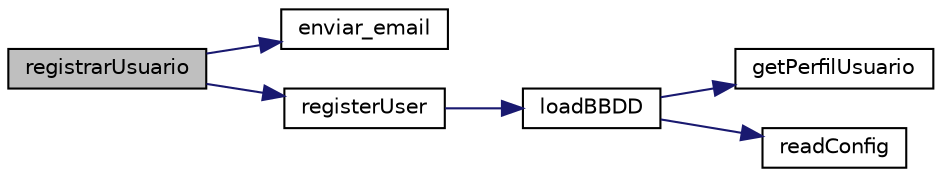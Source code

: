 digraph "registrarUsuario"
{
 // LATEX_PDF_SIZE
  edge [fontname="Helvetica",fontsize="10",labelfontname="Helvetica",labelfontsize="10"];
  node [fontname="Helvetica",fontsize="10",shape=record];
  rankdir="LR";
  Node1 [label="registrarUsuario",height=0.2,width=0.4,color="black", fillcolor="grey75", style="filled", fontcolor="black",tooltip=" "];
  Node1 -> Node2 [color="midnightblue",fontsize="10",style="solid",fontname="Helvetica"];
  Node2 [label="enviar_email",height=0.2,width=0.4,color="black", fillcolor="white", style="filled",URL="$mailer_8php.html#a0e4df132ad2140a33b2f183db553b1c6",tooltip=" "];
  Node1 -> Node3 [color="midnightblue",fontsize="10",style="solid",fontname="Helvetica"];
  Node3 [label="registerUser",height=0.2,width=0.4,color="black", fillcolor="white", style="filled",URL="$bd_8php.html#aaca3a5c6b39f3745c050654037dbbcab",tooltip=" "];
  Node3 -> Node4 [color="midnightblue",fontsize="10",style="solid",fontname="Helvetica"];
  Node4 [label="loadBBDD",height=0.2,width=0.4,color="black", fillcolor="white", style="filled",URL="$bd_8php.html#a9ae7ad4dfc700500a4d6f1ea49844c29",tooltip=" "];
  Node4 -> Node5 [color="midnightblue",fontsize="10",style="solid",fontname="Helvetica"];
  Node5 [label="getPerfilUsuario",height=0.2,width=0.4,color="black", fillcolor="white", style="filled",URL="$bd_8php.html#a39f63e8f6c25d6a95121c7eaedf8dec7",tooltip=" "];
  Node4 -> Node6 [color="midnightblue",fontsize="10",style="solid",fontname="Helvetica"];
  Node6 [label="readConfig",height=0.2,width=0.4,color="black", fillcolor="white", style="filled",URL="$bd_8php.html#a0fc98b7a6654add13d10bdebf08ec36b",tooltip=" "];
}
